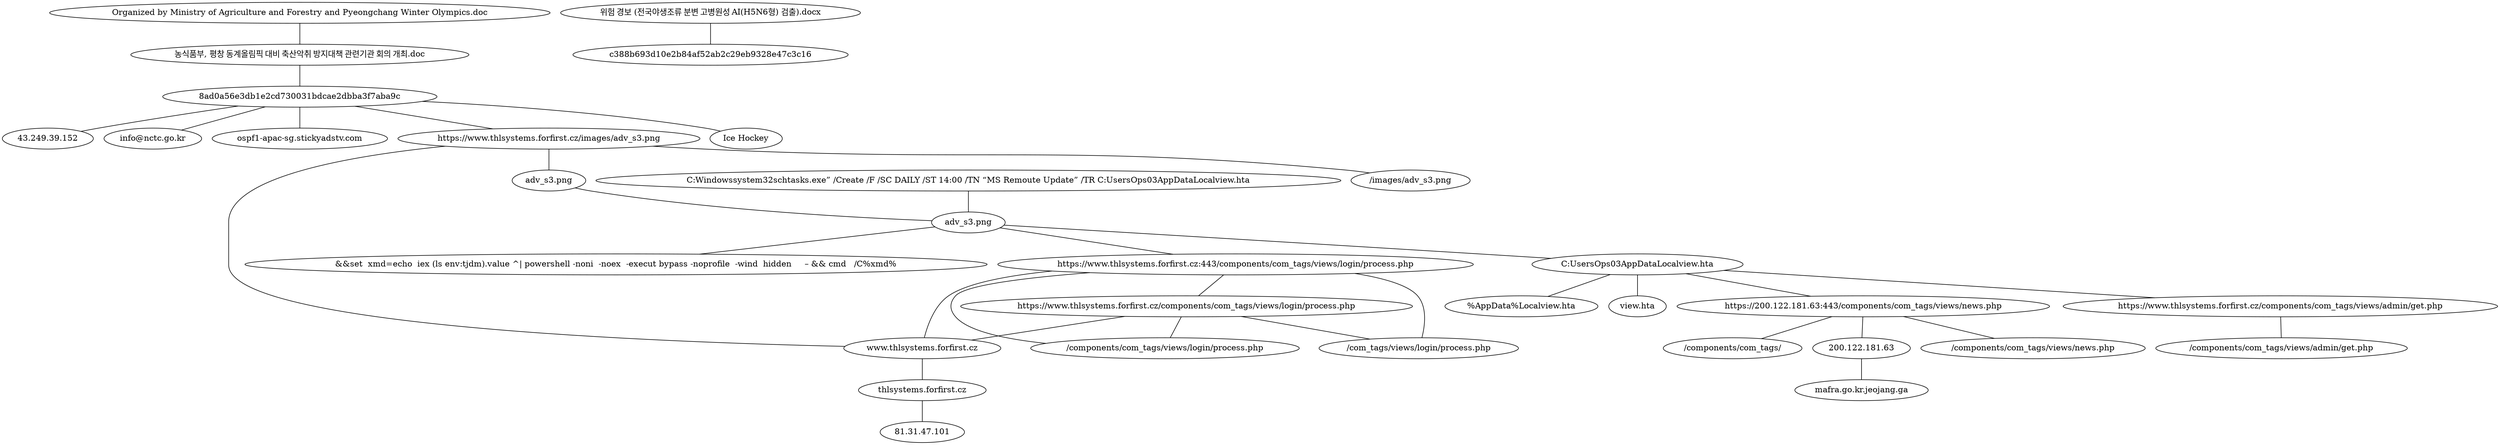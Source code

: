 graph G {
 n1[label="농식품부, 평창 동계올림픽 대비 축산악취 방지대책 관련기관 회의 개최.doc"]
 n2[label="Organized by Ministry of Agriculture and Forestry and Pyeongchang Winter Olympics.doc"]
 n3[label="43.249.39.152"]
 n4[label="info@nctc.go.kr"]
 n5[label="ospf1-apac-sg.stickyadstv.com"]
 n6[label="https://www.thlsystems.forfirst.cz/images/adv_s3.png"]
 n7[label="/images/adv_s3.png"]
 n8[label="adv_s3.png"]
 n9[label="adv_s3.png"]
 n10[label="www.thlsystems.forfirst.cz"]
 n11[label="&&set  xmd=echo  iex (ls env:tjdm).value ^| powershell -noni  -noex  -execut bypass -noprofile  -wind  hidden     – && cmd   /C%xmd%"]
 n12[label="https://www.thlsystems.forfirst.cz:443/components/com_tags/views/login/process.php"]
 n13[label="https://www.thlsystems.forfirst.cz/components/com_tags/views/login/process.php"]
 n14[label="/components/com_tags/views/login/process.php"]
 n15[label="/com_tags/views/login/process.php"]
 n16[label="https://200.122.181.63:443/components/com_tags/views/news.php"]
 n17[label="/components/com_tags/views/news.php"]
 n18[label="/components/com_tags/"]
 n19[label="200.122.181.63"]
 n20[label="C:\Windows\system32\schtasks.exe” /Create /F /SC DAILY /ST 14:00 /TN “MS Remoute Update” /TR C:\Users\Ops03\AppData\Local\view.hta"]
 n21[label="C:\Users\Ops03\AppData\Local\view.hta"]
 n22[label="%AppData%\Local\view.hta"]
 n23[label="view.hta"]
 n24[label="81.31.47.101"]
 n25[label="thlsystems.forfirst.cz"]
 n26[label="https://www.thlsystems.forfirst.cz/components/com_tags/views/admin/get.php"]
 n27[label="/components/com_tags/views/admin/get.php"]
 n28[label="mafra.go.kr.jeojang.ga"]
 n29[label="위험 경보 (전국야생조류 분변 고병원성 AI(H5N6형) 검출).docx"]
 n30[label="c388b693d10e2b84af52ab2c29eb9328e47c3c16"]
 n31[label="8ad0a56e3db1e2cd730031bdcae2dbba3f7aba9c"]
 n32[label="Ice Hockey"]
 n1 -- n31
 n29 -- n30
 n2 -- n1
 n31 -- n32
 n31 -- n3
 n31 -- n4
 n31 -- n5
 n31 -- n6
 n6 -- n7
 n6 -- n8
 n8 -- n9
 n6 -- n10
 n9 -- n11
 n9 -- n12
 n12 -- n13
 n12 -- n14
 n12 -- n15
 n12 -- n10
 n13 -- n14
 n13 -- n15
 n13 -- n10
 n9 -- n21
 n21 -- n16
 n16 -- n17
 n16 -- n18
 n16 -- n19
 n20 -- n9
 n21 -- n22
 n21 -- n23
 n10 -- n25
 n25 -- n24
 n21 -- n26
 n26 -- n27
 n19 -- n28
}
